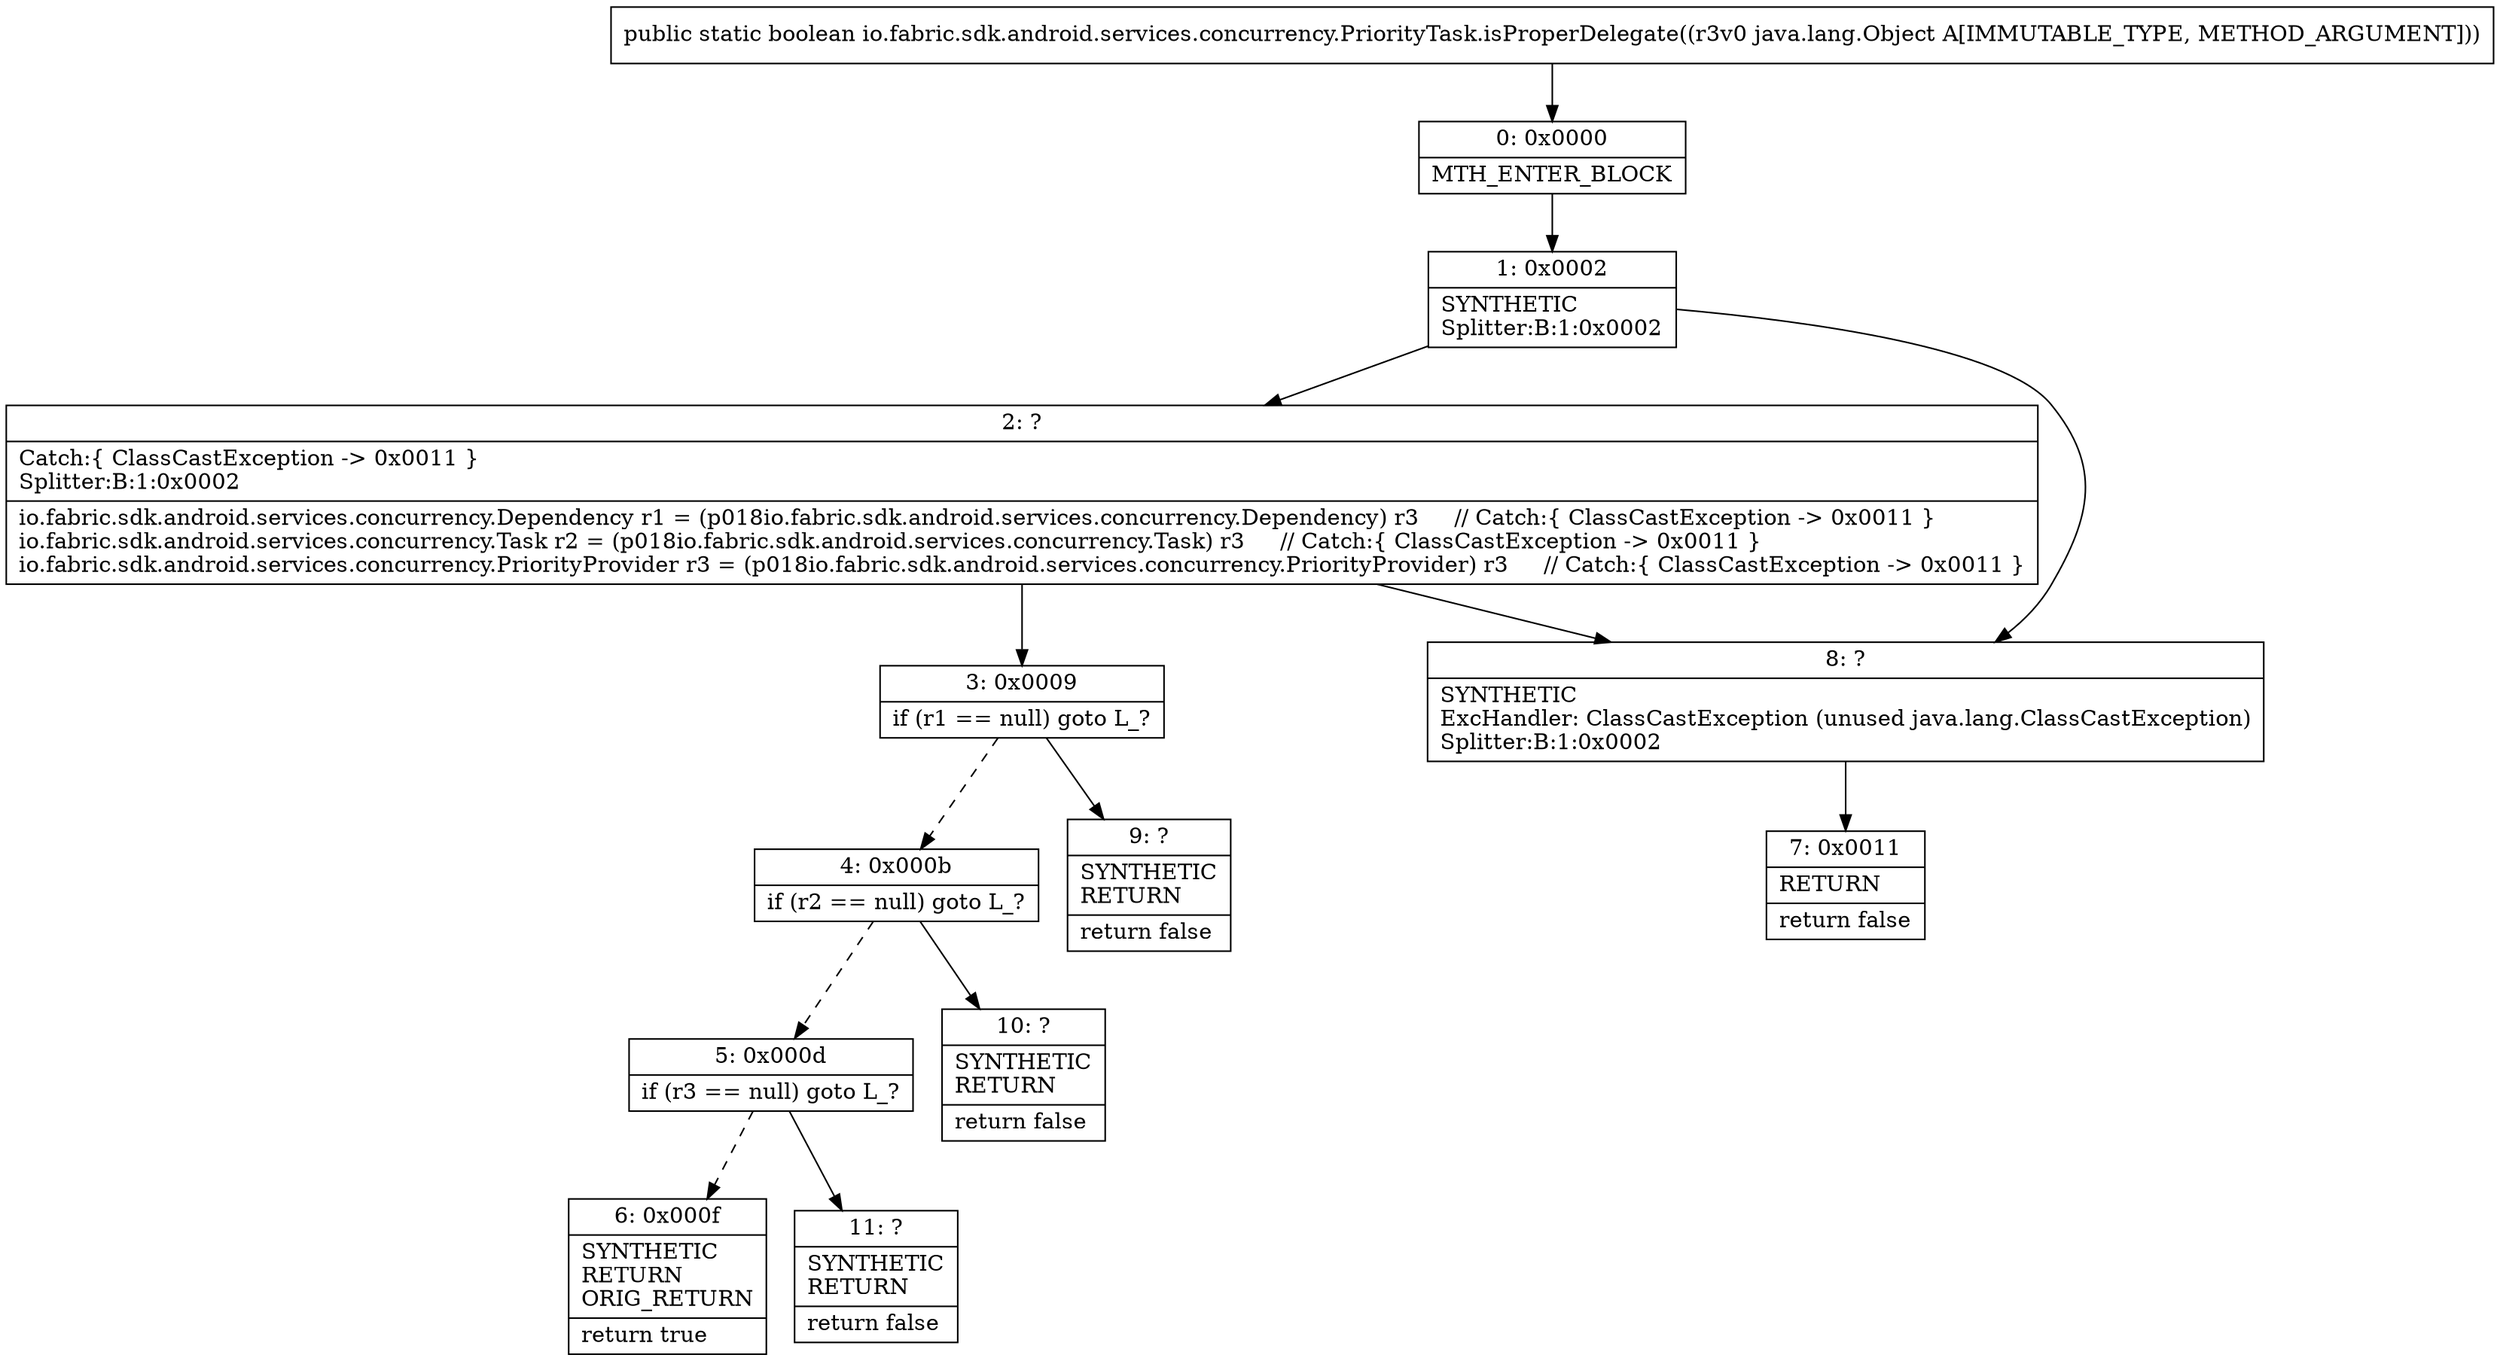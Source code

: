digraph "CFG forio.fabric.sdk.android.services.concurrency.PriorityTask.isProperDelegate(Ljava\/lang\/Object;)Z" {
Node_0 [shape=record,label="{0\:\ 0x0000|MTH_ENTER_BLOCK\l}"];
Node_1 [shape=record,label="{1\:\ 0x0002|SYNTHETIC\lSplitter:B:1:0x0002\l}"];
Node_2 [shape=record,label="{2\:\ ?|Catch:\{ ClassCastException \-\> 0x0011 \}\lSplitter:B:1:0x0002\l|io.fabric.sdk.android.services.concurrency.Dependency r1 = (p018io.fabric.sdk.android.services.concurrency.Dependency) r3     \/\/ Catch:\{ ClassCastException \-\> 0x0011 \}\lio.fabric.sdk.android.services.concurrency.Task r2 = (p018io.fabric.sdk.android.services.concurrency.Task) r3     \/\/ Catch:\{ ClassCastException \-\> 0x0011 \}\lio.fabric.sdk.android.services.concurrency.PriorityProvider r3 = (p018io.fabric.sdk.android.services.concurrency.PriorityProvider) r3     \/\/ Catch:\{ ClassCastException \-\> 0x0011 \}\l}"];
Node_3 [shape=record,label="{3\:\ 0x0009|if (r1 == null) goto L_?\l}"];
Node_4 [shape=record,label="{4\:\ 0x000b|if (r2 == null) goto L_?\l}"];
Node_5 [shape=record,label="{5\:\ 0x000d|if (r3 == null) goto L_?\l}"];
Node_6 [shape=record,label="{6\:\ 0x000f|SYNTHETIC\lRETURN\lORIG_RETURN\l|return true\l}"];
Node_7 [shape=record,label="{7\:\ 0x0011|RETURN\l|return false\l}"];
Node_8 [shape=record,label="{8\:\ ?|SYNTHETIC\lExcHandler: ClassCastException (unused java.lang.ClassCastException)\lSplitter:B:1:0x0002\l}"];
Node_9 [shape=record,label="{9\:\ ?|SYNTHETIC\lRETURN\l|return false\l}"];
Node_10 [shape=record,label="{10\:\ ?|SYNTHETIC\lRETURN\l|return false\l}"];
Node_11 [shape=record,label="{11\:\ ?|SYNTHETIC\lRETURN\l|return false\l}"];
MethodNode[shape=record,label="{public static boolean io.fabric.sdk.android.services.concurrency.PriorityTask.isProperDelegate((r3v0 java.lang.Object A[IMMUTABLE_TYPE, METHOD_ARGUMENT])) }"];
MethodNode -> Node_0;
Node_0 -> Node_1;
Node_1 -> Node_2;
Node_1 -> Node_8;
Node_2 -> Node_3;
Node_2 -> Node_8;
Node_3 -> Node_4[style=dashed];
Node_3 -> Node_9;
Node_4 -> Node_5[style=dashed];
Node_4 -> Node_10;
Node_5 -> Node_6[style=dashed];
Node_5 -> Node_11;
Node_8 -> Node_7;
}

